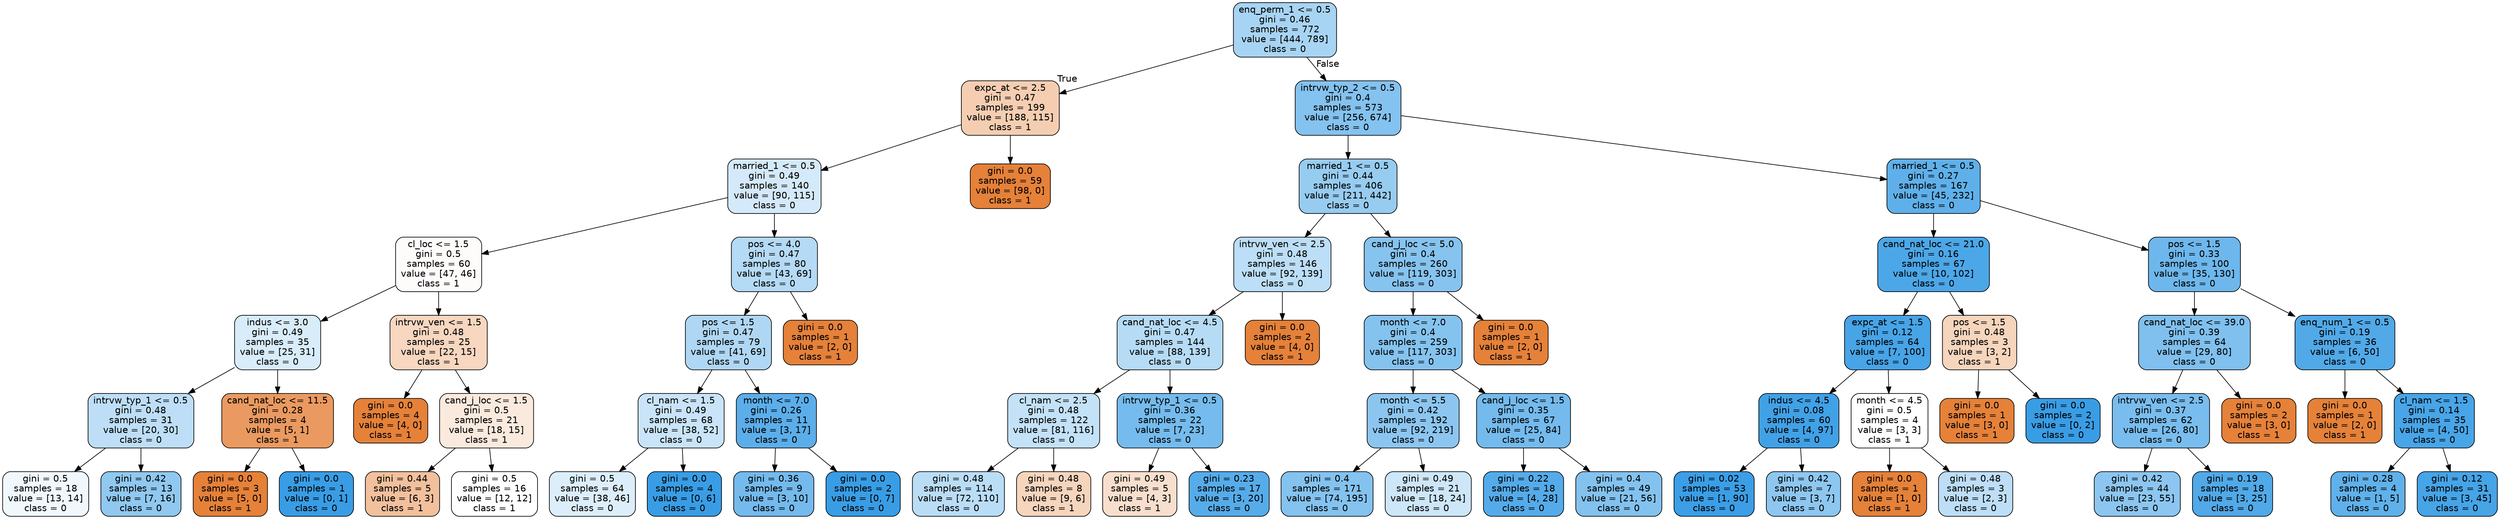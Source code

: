 digraph Tree {
node [shape=box, style="filled, rounded", color="black", fontname=helvetica] ;
edge [fontname=helvetica] ;
0 [label="enq_perm_1 <= 0.5\ngini = 0.46\nsamples = 772\nvalue = [444, 789]\nclass = 0", fillcolor="#399de570"] ;
1 [label="expc_at <= 2.5\ngini = 0.47\nsamples = 199\nvalue = [188, 115]\nclass = 1", fillcolor="#e5813963"] ;
0 -> 1 [labeldistance=2.5, labelangle=45, headlabel="True"] ;
2 [label="married_1 <= 0.5\ngini = 0.49\nsamples = 140\nvalue = [90, 115]\nclass = 0", fillcolor="#399de537"] ;
1 -> 2 ;
3 [label="cl_loc <= 1.5\ngini = 0.5\nsamples = 60\nvalue = [47, 46]\nclass = 1", fillcolor="#e5813905"] ;
2 -> 3 ;
4 [label="indus <= 3.0\ngini = 0.49\nsamples = 35\nvalue = [25, 31]\nclass = 0", fillcolor="#399de531"] ;
3 -> 4 ;
5 [label="intrvw_typ_1 <= 0.5\ngini = 0.48\nsamples = 31\nvalue = [20, 30]\nclass = 0", fillcolor="#399de555"] ;
4 -> 5 ;
6 [label="gini = 0.5\nsamples = 18\nvalue = [13, 14]\nclass = 0", fillcolor="#399de512"] ;
5 -> 6 ;
7 [label="gini = 0.42\nsamples = 13\nvalue = [7, 16]\nclass = 0", fillcolor="#399de58f"] ;
5 -> 7 ;
8 [label="cand_nat_loc <= 11.5\ngini = 0.28\nsamples = 4\nvalue = [5, 1]\nclass = 1", fillcolor="#e58139cc"] ;
4 -> 8 ;
9 [label="gini = 0.0\nsamples = 3\nvalue = [5, 0]\nclass = 1", fillcolor="#e58139ff"] ;
8 -> 9 ;
10 [label="gini = 0.0\nsamples = 1\nvalue = [0, 1]\nclass = 0", fillcolor="#399de5ff"] ;
8 -> 10 ;
11 [label="intrvw_ven <= 1.5\ngini = 0.48\nsamples = 25\nvalue = [22, 15]\nclass = 1", fillcolor="#e5813951"] ;
3 -> 11 ;
12 [label="gini = 0.0\nsamples = 4\nvalue = [4, 0]\nclass = 1", fillcolor="#e58139ff"] ;
11 -> 12 ;
13 [label="cand_j_loc <= 1.5\ngini = 0.5\nsamples = 21\nvalue = [18, 15]\nclass = 1", fillcolor="#e581392a"] ;
11 -> 13 ;
14 [label="gini = 0.44\nsamples = 5\nvalue = [6, 3]\nclass = 1", fillcolor="#e581397f"] ;
13 -> 14 ;
15 [label="gini = 0.5\nsamples = 16\nvalue = [12, 12]\nclass = 1", fillcolor="#e5813900"] ;
13 -> 15 ;
16 [label="pos <= 4.0\ngini = 0.47\nsamples = 80\nvalue = [43, 69]\nclass = 0", fillcolor="#399de560"] ;
2 -> 16 ;
17 [label="pos <= 1.5\ngini = 0.47\nsamples = 79\nvalue = [41, 69]\nclass = 0", fillcolor="#399de567"] ;
16 -> 17 ;
18 [label="cl_nam <= 1.5\ngini = 0.49\nsamples = 68\nvalue = [38, 52]\nclass = 0", fillcolor="#399de545"] ;
17 -> 18 ;
19 [label="gini = 0.5\nsamples = 64\nvalue = [38, 46]\nclass = 0", fillcolor="#399de52c"] ;
18 -> 19 ;
20 [label="gini = 0.0\nsamples = 4\nvalue = [0, 6]\nclass = 0", fillcolor="#399de5ff"] ;
18 -> 20 ;
21 [label="month <= 7.0\ngini = 0.26\nsamples = 11\nvalue = [3, 17]\nclass = 0", fillcolor="#399de5d2"] ;
17 -> 21 ;
22 [label="gini = 0.36\nsamples = 9\nvalue = [3, 10]\nclass = 0", fillcolor="#399de5b3"] ;
21 -> 22 ;
23 [label="gini = 0.0\nsamples = 2\nvalue = [0, 7]\nclass = 0", fillcolor="#399de5ff"] ;
21 -> 23 ;
24 [label="gini = 0.0\nsamples = 1\nvalue = [2, 0]\nclass = 1", fillcolor="#e58139ff"] ;
16 -> 24 ;
25 [label="gini = 0.0\nsamples = 59\nvalue = [98, 0]\nclass = 1", fillcolor="#e58139ff"] ;
1 -> 25 ;
26 [label="intrvw_typ_2 <= 0.5\ngini = 0.4\nsamples = 573\nvalue = [256, 674]\nclass = 0", fillcolor="#399de59e"] ;
0 -> 26 [labeldistance=2.5, labelangle=-45, headlabel="False"] ;
27 [label="married_1 <= 0.5\ngini = 0.44\nsamples = 406\nvalue = [211, 442]\nclass = 0", fillcolor="#399de585"] ;
26 -> 27 ;
28 [label="intrvw_ven <= 2.5\ngini = 0.48\nsamples = 146\nvalue = [92, 139]\nclass = 0", fillcolor="#399de556"] ;
27 -> 28 ;
29 [label="cand_nat_loc <= 4.5\ngini = 0.47\nsamples = 144\nvalue = [88, 139]\nclass = 0", fillcolor="#399de55e"] ;
28 -> 29 ;
30 [label="cl_nam <= 2.5\ngini = 0.48\nsamples = 122\nvalue = [81, 116]\nclass = 0", fillcolor="#399de54d"] ;
29 -> 30 ;
31 [label="gini = 0.48\nsamples = 114\nvalue = [72, 110]\nclass = 0", fillcolor="#399de558"] ;
30 -> 31 ;
32 [label="gini = 0.48\nsamples = 8\nvalue = [9, 6]\nclass = 1", fillcolor="#e5813955"] ;
30 -> 32 ;
33 [label="intrvw_typ_1 <= 0.5\ngini = 0.36\nsamples = 22\nvalue = [7, 23]\nclass = 0", fillcolor="#399de5b1"] ;
29 -> 33 ;
34 [label="gini = 0.49\nsamples = 5\nvalue = [4, 3]\nclass = 1", fillcolor="#e5813940"] ;
33 -> 34 ;
35 [label="gini = 0.23\nsamples = 17\nvalue = [3, 20]\nclass = 0", fillcolor="#399de5d9"] ;
33 -> 35 ;
36 [label="gini = 0.0\nsamples = 2\nvalue = [4, 0]\nclass = 1", fillcolor="#e58139ff"] ;
28 -> 36 ;
37 [label="cand_j_loc <= 5.0\ngini = 0.4\nsamples = 260\nvalue = [119, 303]\nclass = 0", fillcolor="#399de59b"] ;
27 -> 37 ;
38 [label="month <= 7.0\ngini = 0.4\nsamples = 259\nvalue = [117, 303]\nclass = 0", fillcolor="#399de59d"] ;
37 -> 38 ;
39 [label="month <= 5.5\ngini = 0.42\nsamples = 192\nvalue = [92, 219]\nclass = 0", fillcolor="#399de594"] ;
38 -> 39 ;
40 [label="gini = 0.4\nsamples = 171\nvalue = [74, 195]\nclass = 0", fillcolor="#399de59e"] ;
39 -> 40 ;
41 [label="gini = 0.49\nsamples = 21\nvalue = [18, 24]\nclass = 0", fillcolor="#399de540"] ;
39 -> 41 ;
42 [label="cand_j_loc <= 1.5\ngini = 0.35\nsamples = 67\nvalue = [25, 84]\nclass = 0", fillcolor="#399de5b3"] ;
38 -> 42 ;
43 [label="gini = 0.22\nsamples = 18\nvalue = [4, 28]\nclass = 0", fillcolor="#399de5db"] ;
42 -> 43 ;
44 [label="gini = 0.4\nsamples = 49\nvalue = [21, 56]\nclass = 0", fillcolor="#399de59f"] ;
42 -> 44 ;
45 [label="gini = 0.0\nsamples = 1\nvalue = [2, 0]\nclass = 1", fillcolor="#e58139ff"] ;
37 -> 45 ;
46 [label="married_1 <= 0.5\ngini = 0.27\nsamples = 167\nvalue = [45, 232]\nclass = 0", fillcolor="#399de5ce"] ;
26 -> 46 ;
47 [label="cand_nat_loc <= 21.0\ngini = 0.16\nsamples = 67\nvalue = [10, 102]\nclass = 0", fillcolor="#399de5e6"] ;
46 -> 47 ;
48 [label="expc_at <= 1.5\ngini = 0.12\nsamples = 64\nvalue = [7, 100]\nclass = 0", fillcolor="#399de5ed"] ;
47 -> 48 ;
49 [label="indus <= 4.5\ngini = 0.08\nsamples = 60\nvalue = [4, 97]\nclass = 0", fillcolor="#399de5f4"] ;
48 -> 49 ;
50 [label="gini = 0.02\nsamples = 53\nvalue = [1, 90]\nclass = 0", fillcolor="#399de5fc"] ;
49 -> 50 ;
51 [label="gini = 0.42\nsamples = 7\nvalue = [3, 7]\nclass = 0", fillcolor="#399de592"] ;
49 -> 51 ;
52 [label="month <= 4.5\ngini = 0.5\nsamples = 4\nvalue = [3, 3]\nclass = 1", fillcolor="#e5813900"] ;
48 -> 52 ;
53 [label="gini = 0.0\nsamples = 1\nvalue = [1, 0]\nclass = 1", fillcolor="#e58139ff"] ;
52 -> 53 ;
54 [label="gini = 0.48\nsamples = 3\nvalue = [2, 3]\nclass = 0", fillcolor="#399de555"] ;
52 -> 54 ;
55 [label="pos <= 1.5\ngini = 0.48\nsamples = 3\nvalue = [3, 2]\nclass = 1", fillcolor="#e5813955"] ;
47 -> 55 ;
56 [label="gini = 0.0\nsamples = 1\nvalue = [3, 0]\nclass = 1", fillcolor="#e58139ff"] ;
55 -> 56 ;
57 [label="gini = 0.0\nsamples = 2\nvalue = [0, 2]\nclass = 0", fillcolor="#399de5ff"] ;
55 -> 57 ;
58 [label="pos <= 1.5\ngini = 0.33\nsamples = 100\nvalue = [35, 130]\nclass = 0", fillcolor="#399de5ba"] ;
46 -> 58 ;
59 [label="cand_nat_loc <= 39.0\ngini = 0.39\nsamples = 64\nvalue = [29, 80]\nclass = 0", fillcolor="#399de5a3"] ;
58 -> 59 ;
60 [label="intrvw_ven <= 2.5\ngini = 0.37\nsamples = 62\nvalue = [26, 80]\nclass = 0", fillcolor="#399de5ac"] ;
59 -> 60 ;
61 [label="gini = 0.42\nsamples = 44\nvalue = [23, 55]\nclass = 0", fillcolor="#399de594"] ;
60 -> 61 ;
62 [label="gini = 0.19\nsamples = 18\nvalue = [3, 25]\nclass = 0", fillcolor="#399de5e0"] ;
60 -> 62 ;
63 [label="gini = 0.0\nsamples = 2\nvalue = [3, 0]\nclass = 1", fillcolor="#e58139ff"] ;
59 -> 63 ;
64 [label="enq_num_1 <= 0.5\ngini = 0.19\nsamples = 36\nvalue = [6, 50]\nclass = 0", fillcolor="#399de5e0"] ;
58 -> 64 ;
65 [label="gini = 0.0\nsamples = 1\nvalue = [2, 0]\nclass = 1", fillcolor="#e58139ff"] ;
64 -> 65 ;
66 [label="cl_nam <= 1.5\ngini = 0.14\nsamples = 35\nvalue = [4, 50]\nclass = 0", fillcolor="#399de5eb"] ;
64 -> 66 ;
67 [label="gini = 0.28\nsamples = 4\nvalue = [1, 5]\nclass = 0", fillcolor="#399de5cc"] ;
66 -> 67 ;
68 [label="gini = 0.12\nsamples = 31\nvalue = [3, 45]\nclass = 0", fillcolor="#399de5ee"] ;
66 -> 68 ;
}